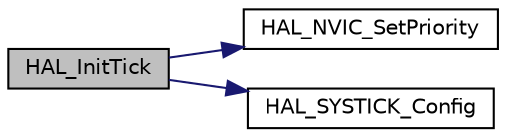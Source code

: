digraph "HAL_InitTick"
{
 // LATEX_PDF_SIZE
  edge [fontname="Helvetica",fontsize="10",labelfontname="Helvetica",labelfontsize="10"];
  node [fontname="Helvetica",fontsize="10",shape=record];
  rankdir="LR";
  Node1 [label="HAL_InitTick",height=0.2,width=0.4,color="black", fillcolor="grey75", style="filled", fontcolor="black",tooltip="This function configures the source of the time base. The time source is configured to have 1ms time ..."];
  Node1 -> Node2 [color="midnightblue",fontsize="10",style="solid"];
  Node2 [label="HAL_NVIC_SetPriority",height=0.2,width=0.4,color="black", fillcolor="white", style="filled",URL="$group___c_o_r_t_e_x___exported___functions___group1.html#ga8581a82025a4780efd00876a66e3e91b",tooltip=" "];
  Node1 -> Node3 [color="midnightblue",fontsize="10",style="solid"];
  Node3 [label="HAL_SYSTICK_Config",height=0.2,width=0.4,color="black", fillcolor="white", style="filled",URL="$group___c_o_r_t_e_x___exported___functions___group1.html#gac3a3f0d53c315523a8e6e7bcac1940cf",tooltip=" "];
}
